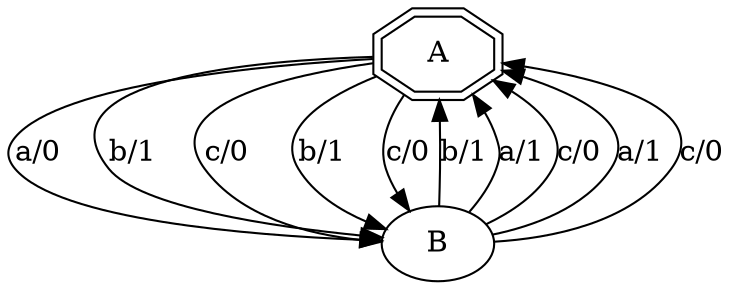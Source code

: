 digraph test_6 {
    A -> B [label="a/0"];
    A -> B [label="b/1"];
    A -> B [label="c/0"];
    B -> A [label="b/1"];
    B -> A [label="a/1"];
    B -> A [label="c/0"];
    A -> B [label="b/1"];
    B -> A [label="a/1"];
    A -> B [label="c/0"];
    B -> A [label="c/0"];
    A [shape=doubleoctagon];
}
